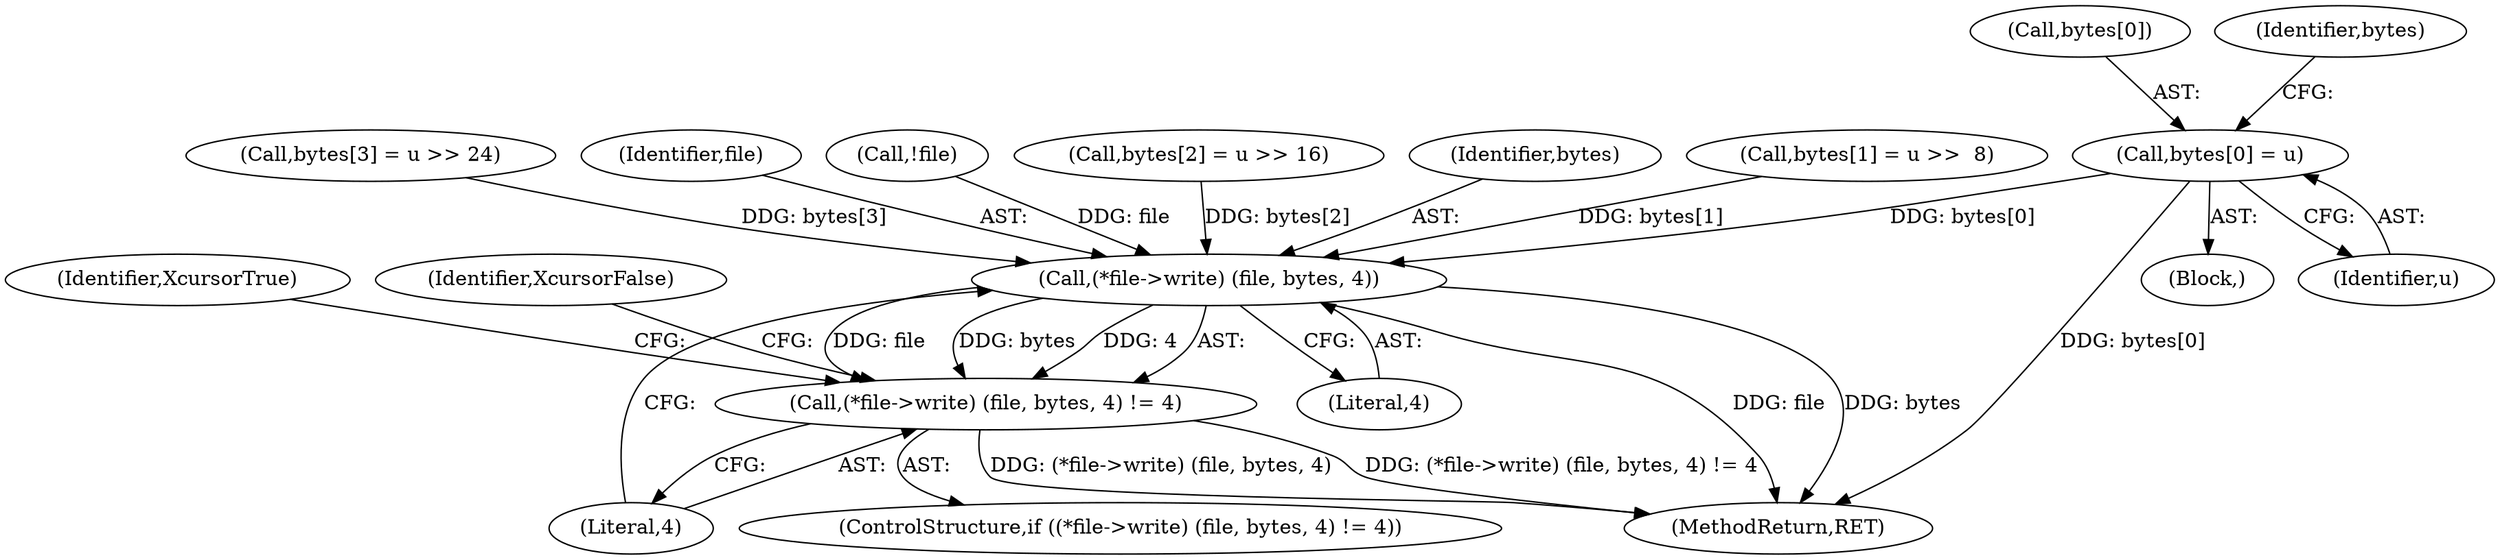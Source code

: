digraph "0_xcursor_4794b5dd34688158fb51a2943032569d3780c4b8@array" {
"1000276" [label="(Call,bytes[0] = u)"];
"1000304" [label="(Call,(*file->write) (file, bytes, 4))"];
"1000303" [label="(Call,(*file->write) (file, bytes, 4) != 4)"];
"1000306" [label="(Identifier,bytes)"];
"1000308" [label="(Literal,4)"];
"1000281" [label="(Call,bytes[1] = u >>  8)"];
"1000295" [label="(Call,bytes[3] = u >> 24)"];
"1000305" [label="(Identifier,file)"];
"1000276" [label="(Call,bytes[0] = u)"];
"1000303" [label="(Call,(*file->write) (file, bytes, 4) != 4)"];
"1000272" [label="(Call,!file)"];
"1000288" [label="(Call,bytes[2] = u >> 16)"];
"1000269" [label="(Block,)"];
"1000312" [label="(Identifier,XcursorTrue)"];
"1000280" [label="(Identifier,u)"];
"1000310" [label="(Identifier,XcursorFalse)"];
"1000277" [label="(Call,bytes[0])"];
"1000304" [label="(Call,(*file->write) (file, bytes, 4))"];
"1000302" [label="(ControlStructure,if ((*file->write) (file, bytes, 4) != 4))"];
"1000283" [label="(Identifier,bytes)"];
"1000307" [label="(Literal,4)"];
"1001171" [label="(MethodReturn,RET)"];
"1000276" -> "1000269"  [label="AST: "];
"1000276" -> "1000280"  [label="CFG: "];
"1000277" -> "1000276"  [label="AST: "];
"1000280" -> "1000276"  [label="AST: "];
"1000283" -> "1000276"  [label="CFG: "];
"1000276" -> "1001171"  [label="DDG: bytes[0]"];
"1000276" -> "1000304"  [label="DDG: bytes[0]"];
"1000304" -> "1000303"  [label="AST: "];
"1000304" -> "1000307"  [label="CFG: "];
"1000305" -> "1000304"  [label="AST: "];
"1000306" -> "1000304"  [label="AST: "];
"1000307" -> "1000304"  [label="AST: "];
"1000308" -> "1000304"  [label="CFG: "];
"1000304" -> "1001171"  [label="DDG: file"];
"1000304" -> "1001171"  [label="DDG: bytes"];
"1000304" -> "1000303"  [label="DDG: file"];
"1000304" -> "1000303"  [label="DDG: bytes"];
"1000304" -> "1000303"  [label="DDG: 4"];
"1000272" -> "1000304"  [label="DDG: file"];
"1000281" -> "1000304"  [label="DDG: bytes[1]"];
"1000295" -> "1000304"  [label="DDG: bytes[3]"];
"1000288" -> "1000304"  [label="DDG: bytes[2]"];
"1000303" -> "1000302"  [label="AST: "];
"1000303" -> "1000308"  [label="CFG: "];
"1000308" -> "1000303"  [label="AST: "];
"1000310" -> "1000303"  [label="CFG: "];
"1000312" -> "1000303"  [label="CFG: "];
"1000303" -> "1001171"  [label="DDG: (*file->write) (file, bytes, 4)"];
"1000303" -> "1001171"  [label="DDG: (*file->write) (file, bytes, 4) != 4"];
}
